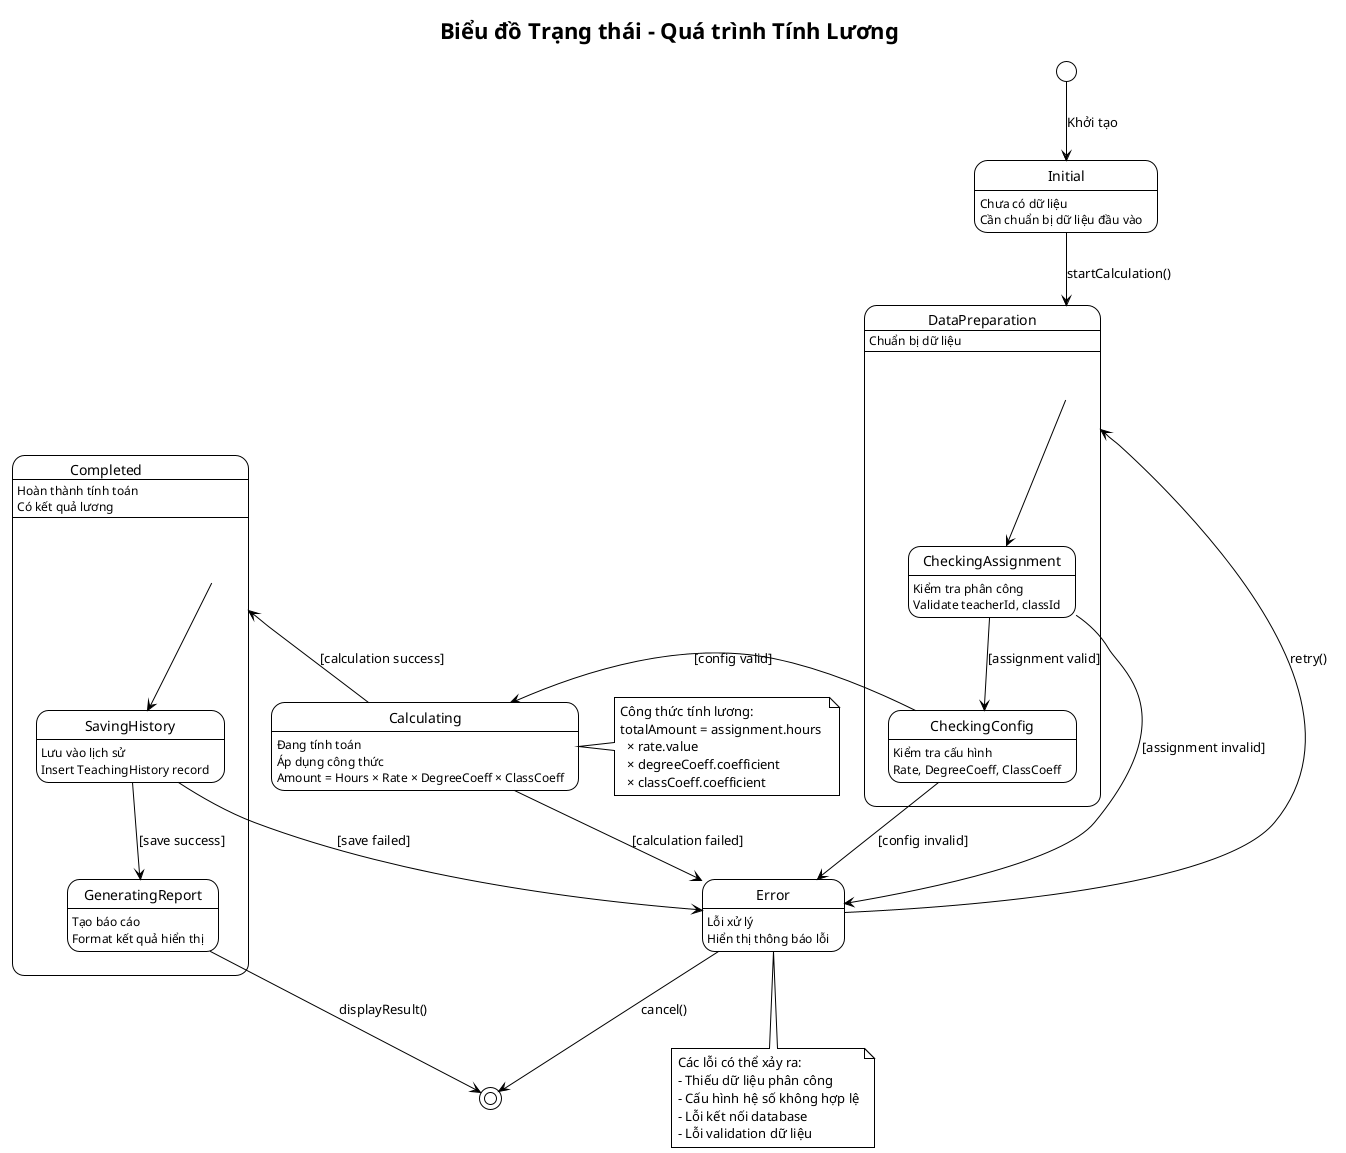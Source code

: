 @startuml State_Diagram_Salary_Calculation
!theme plain

title Biểu đồ Trạng thái - Quá trình Tính Lương

[*] --> Initial : Khởi tạo

state Initial {
  Initial : Chưa có dữ liệu
  Initial : Cần chuẩn bị dữ liệu đầu vào
}

state DataPreparation {
  DataPreparation : Chuẩn bị dữ liệu
  
  state CheckingAssignment {
    CheckingAssignment : Kiểm tra phân công
    CheckingAssignment : Validate teacherId, classId
  }
  
  state CheckingConfig {
    CheckingConfig : Kiểm tra cấu hình
    CheckingConfig : Rate, DegreeCoeff, ClassCoeff
  }
}

state Calculating {
  Calculating : Đang tính toán
  Calculating : Áp dụng công thức
  Calculating : Amount = Hours × Rate × DegreeCoeff × ClassCoeff
}

state Completed {
  Completed : Hoàn thành tính toán
  Completed : Có kết quả lương
  
  state SavingHistory {
    SavingHistory : Lưu vào lịch sử
    SavingHistory : Insert TeachingHistory record
  }
  
  state GeneratingReport {
    GeneratingReport : Tạo báo cáo
    GeneratingReport : Format kết quả hiển thị
  }
}

state Error {
  Error : Lỗi xử lý
  Error : Hiển thị thông báo lỗi
}

Initial --> DataPreparation : startCalculation()
DataPreparation --> CheckingAssignment
CheckingAssignment --> CheckingConfig : [assignment valid]
CheckingAssignment --> Error : [assignment invalid]
CheckingConfig --> Calculating : [config valid]
CheckingConfig --> Error : [config invalid]

Calculating --> Completed : [calculation success]
Calculating --> Error : [calculation failed]

Completed --> SavingHistory
SavingHistory --> GeneratingReport : [save success]
SavingHistory --> Error : [save failed]
GeneratingReport --> [*] : displayResult()

Error --> DataPreparation : retry()
Error --> [*] : cancel()

note right of Calculating
  Công thức tính lương:
  totalAmount = assignment.hours 
    × rate.value 
    × degreeCoeff.coefficient 
    × classCoeff.coefficient
end note

note bottom of Error
  Các lỗi có thể xảy ra:
  - Thiếu dữ liệu phân công
  - Cấu hình hệ số không hợp lệ
  - Lỗi kết nối database
  - Lỗi validation dữ liệu
end note

@enduml